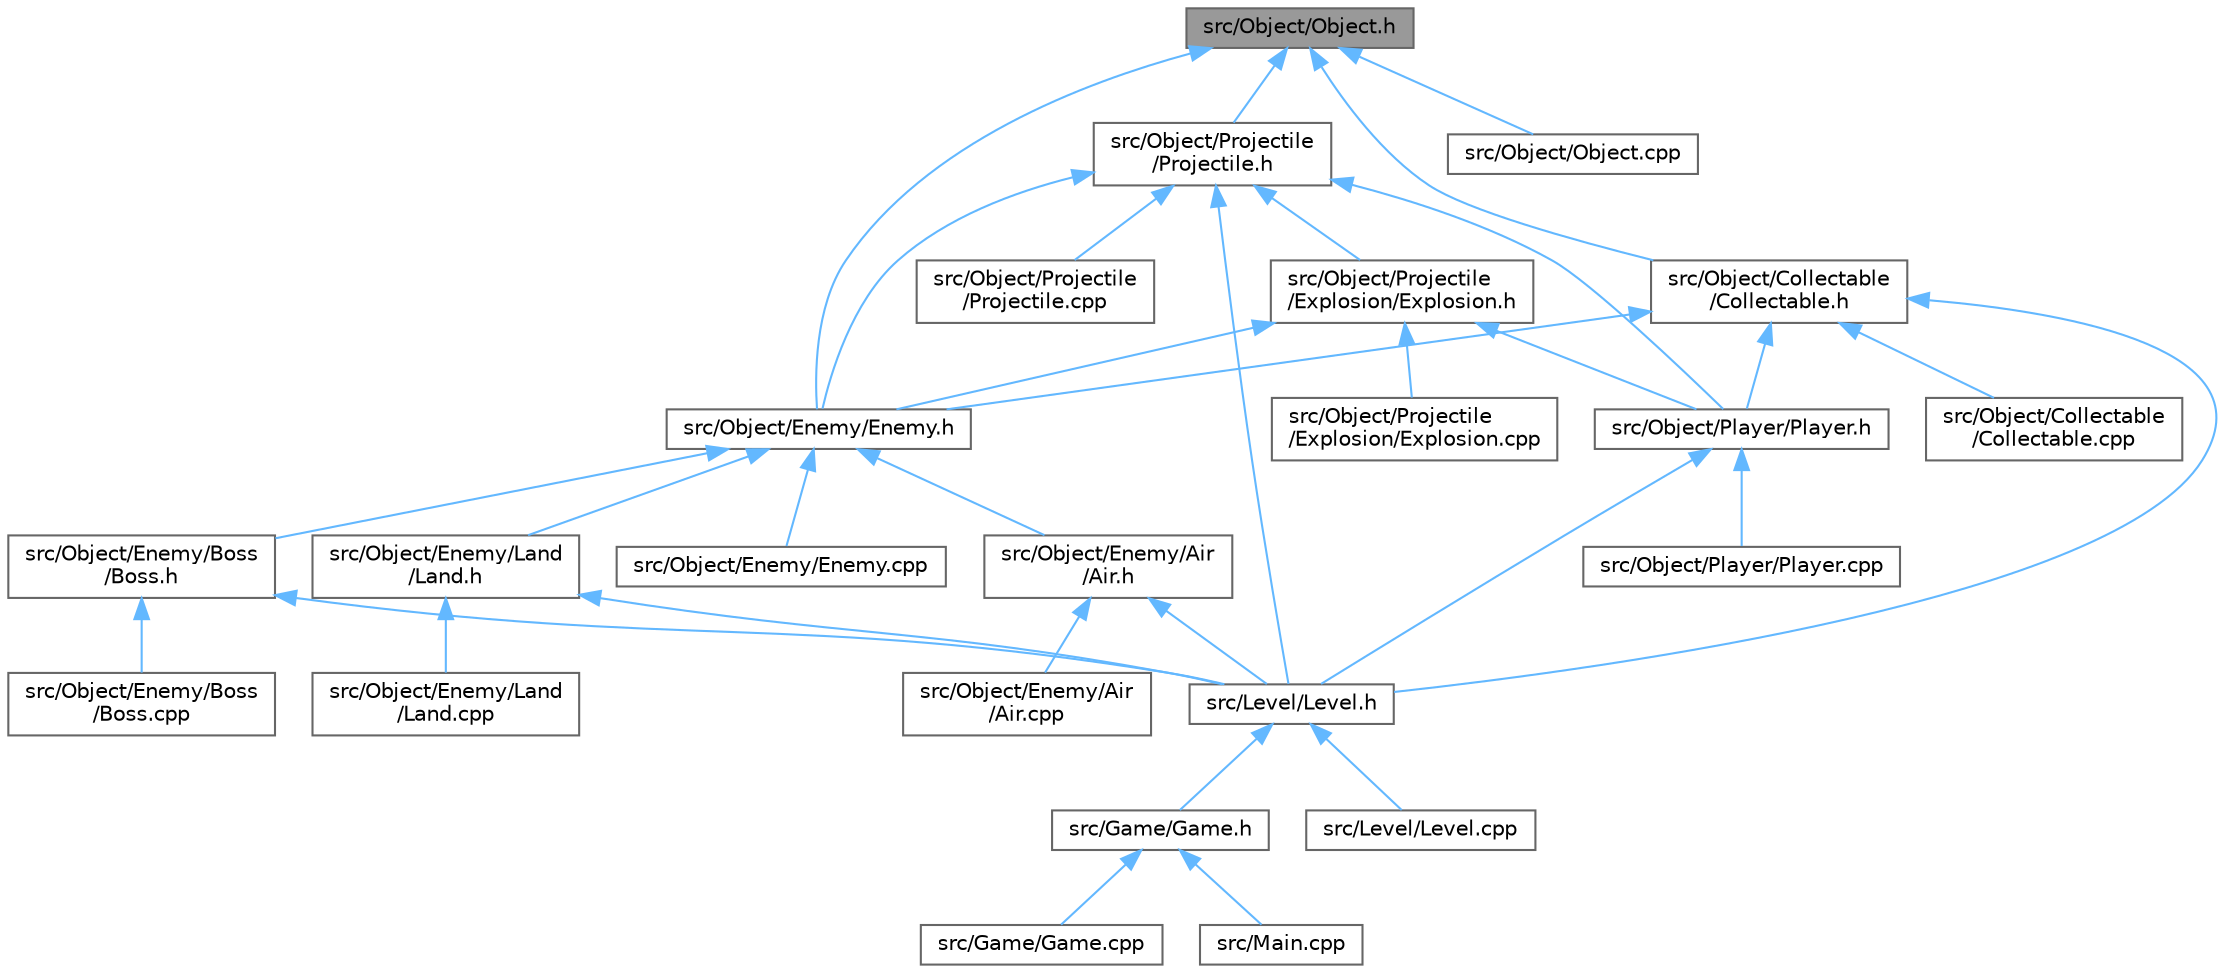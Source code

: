 digraph "src/Object/Object.h"
{
 // LATEX_PDF_SIZE
  bgcolor="transparent";
  edge [fontname=Helvetica,fontsize=10,labelfontname=Helvetica,labelfontsize=10];
  node [fontname=Helvetica,fontsize=10,shape=box,height=0.2,width=0.4];
  Node1 [id="Node000001",label="src/Object/Object.h",height=0.2,width=0.4,color="gray40", fillcolor="grey60", style="filled", fontcolor="black",tooltip=" "];
  Node1 -> Node2 [id="edge33_Node000001_Node000002",dir="back",color="steelblue1",style="solid",tooltip=" "];
  Node2 [id="Node000002",label="src/Object/Collectable\l/Collectable.h",height=0.2,width=0.4,color="grey40", fillcolor="white", style="filled",URL="$_collectable_8h.html",tooltip=" "];
  Node2 -> Node3 [id="edge34_Node000002_Node000003",dir="back",color="steelblue1",style="solid",tooltip=" "];
  Node3 [id="Node000003",label="src/Level/Level.h",height=0.2,width=0.4,color="grey40", fillcolor="white", style="filled",URL="$_level_8h.html",tooltip=" "];
  Node3 -> Node4 [id="edge35_Node000003_Node000004",dir="back",color="steelblue1",style="solid",tooltip=" "];
  Node4 [id="Node000004",label="src/Game/Game.h",height=0.2,width=0.4,color="grey40", fillcolor="white", style="filled",URL="$_game_8h.html",tooltip=" "];
  Node4 -> Node5 [id="edge36_Node000004_Node000005",dir="back",color="steelblue1",style="solid",tooltip=" "];
  Node5 [id="Node000005",label="src/Game/Game.cpp",height=0.2,width=0.4,color="grey40", fillcolor="white", style="filled",URL="$_game_8cpp.html",tooltip=" "];
  Node4 -> Node6 [id="edge37_Node000004_Node000006",dir="back",color="steelblue1",style="solid",tooltip=" "];
  Node6 [id="Node000006",label="src/Main.cpp",height=0.2,width=0.4,color="grey40", fillcolor="white", style="filled",URL="$_main_8cpp.html",tooltip=" "];
  Node3 -> Node7 [id="edge38_Node000003_Node000007",dir="back",color="steelblue1",style="solid",tooltip=" "];
  Node7 [id="Node000007",label="src/Level/Level.cpp",height=0.2,width=0.4,color="grey40", fillcolor="white", style="filled",URL="$_level_8cpp.html",tooltip=" "];
  Node2 -> Node8 [id="edge39_Node000002_Node000008",dir="back",color="steelblue1",style="solid",tooltip=" "];
  Node8 [id="Node000008",label="src/Object/Collectable\l/Collectable.cpp",height=0.2,width=0.4,color="grey40", fillcolor="white", style="filled",URL="$_collectable_8cpp.html",tooltip=" "];
  Node2 -> Node9 [id="edge40_Node000002_Node000009",dir="back",color="steelblue1",style="solid",tooltip=" "];
  Node9 [id="Node000009",label="src/Object/Enemy/Enemy.h",height=0.2,width=0.4,color="grey40", fillcolor="white", style="filled",URL="$_enemy_8h.html",tooltip=" "];
  Node9 -> Node10 [id="edge41_Node000009_Node000010",dir="back",color="steelblue1",style="solid",tooltip=" "];
  Node10 [id="Node000010",label="src/Object/Enemy/Air\l/Air.h",height=0.2,width=0.4,color="grey40", fillcolor="white", style="filled",URL="$_air_8h.html",tooltip=" "];
  Node10 -> Node3 [id="edge42_Node000010_Node000003",dir="back",color="steelblue1",style="solid",tooltip=" "];
  Node10 -> Node11 [id="edge43_Node000010_Node000011",dir="back",color="steelblue1",style="solid",tooltip=" "];
  Node11 [id="Node000011",label="src/Object/Enemy/Air\l/Air.cpp",height=0.2,width=0.4,color="grey40", fillcolor="white", style="filled",URL="$_air_8cpp.html",tooltip=" "];
  Node9 -> Node12 [id="edge44_Node000009_Node000012",dir="back",color="steelblue1",style="solid",tooltip=" "];
  Node12 [id="Node000012",label="src/Object/Enemy/Boss\l/Boss.h",height=0.2,width=0.4,color="grey40", fillcolor="white", style="filled",URL="$_boss_8h.html",tooltip=" "];
  Node12 -> Node3 [id="edge45_Node000012_Node000003",dir="back",color="steelblue1",style="solid",tooltip=" "];
  Node12 -> Node13 [id="edge46_Node000012_Node000013",dir="back",color="steelblue1",style="solid",tooltip=" "];
  Node13 [id="Node000013",label="src/Object/Enemy/Boss\l/Boss.cpp",height=0.2,width=0.4,color="grey40", fillcolor="white", style="filled",URL="$_boss_8cpp.html",tooltip=" "];
  Node9 -> Node14 [id="edge47_Node000009_Node000014",dir="back",color="steelblue1",style="solid",tooltip=" "];
  Node14 [id="Node000014",label="src/Object/Enemy/Enemy.cpp",height=0.2,width=0.4,color="grey40", fillcolor="white", style="filled",URL="$_enemy_8cpp.html",tooltip=" "];
  Node9 -> Node15 [id="edge48_Node000009_Node000015",dir="back",color="steelblue1",style="solid",tooltip=" "];
  Node15 [id="Node000015",label="src/Object/Enemy/Land\l/Land.h",height=0.2,width=0.4,color="grey40", fillcolor="white", style="filled",URL="$_land_8h.html",tooltip=" "];
  Node15 -> Node3 [id="edge49_Node000015_Node000003",dir="back",color="steelblue1",style="solid",tooltip=" "];
  Node15 -> Node16 [id="edge50_Node000015_Node000016",dir="back",color="steelblue1",style="solid",tooltip=" "];
  Node16 [id="Node000016",label="src/Object/Enemy/Land\l/Land.cpp",height=0.2,width=0.4,color="grey40", fillcolor="white", style="filled",URL="$_land_8cpp.html",tooltip=" "];
  Node2 -> Node17 [id="edge51_Node000002_Node000017",dir="back",color="steelblue1",style="solid",tooltip=" "];
  Node17 [id="Node000017",label="src/Object/Player/Player.h",height=0.2,width=0.4,color="grey40", fillcolor="white", style="filled",URL="$_object_2_player_2_player_8h.html",tooltip=" "];
  Node17 -> Node3 [id="edge52_Node000017_Node000003",dir="back",color="steelblue1",style="solid",tooltip=" "];
  Node17 -> Node18 [id="edge53_Node000017_Node000018",dir="back",color="steelblue1",style="solid",tooltip=" "];
  Node18 [id="Node000018",label="src/Object/Player/Player.cpp",height=0.2,width=0.4,color="grey40", fillcolor="white", style="filled",URL="$_object_2_player_2_player_8cpp.html",tooltip=" "];
  Node1 -> Node9 [id="edge54_Node000001_Node000009",dir="back",color="steelblue1",style="solid",tooltip=" "];
  Node1 -> Node19 [id="edge55_Node000001_Node000019",dir="back",color="steelblue1",style="solid",tooltip=" "];
  Node19 [id="Node000019",label="src/Object/Object.cpp",height=0.2,width=0.4,color="grey40", fillcolor="white", style="filled",URL="$_object_8cpp.html",tooltip=" "];
  Node1 -> Node20 [id="edge56_Node000001_Node000020",dir="back",color="steelblue1",style="solid",tooltip=" "];
  Node20 [id="Node000020",label="src/Object/Projectile\l/Projectile.h",height=0.2,width=0.4,color="grey40", fillcolor="white", style="filled",URL="$_projectile_8h.html",tooltip=" "];
  Node20 -> Node3 [id="edge57_Node000020_Node000003",dir="back",color="steelblue1",style="solid",tooltip=" "];
  Node20 -> Node9 [id="edge58_Node000020_Node000009",dir="back",color="steelblue1",style="solid",tooltip=" "];
  Node20 -> Node17 [id="edge59_Node000020_Node000017",dir="back",color="steelblue1",style="solid",tooltip=" "];
  Node20 -> Node21 [id="edge60_Node000020_Node000021",dir="back",color="steelblue1",style="solid",tooltip=" "];
  Node21 [id="Node000021",label="src/Object/Projectile\l/Explosion/Explosion.h",height=0.2,width=0.4,color="grey40", fillcolor="white", style="filled",URL="$_explosion_8h.html",tooltip=" "];
  Node21 -> Node9 [id="edge61_Node000021_Node000009",dir="back",color="steelblue1",style="solid",tooltip=" "];
  Node21 -> Node17 [id="edge62_Node000021_Node000017",dir="back",color="steelblue1",style="solid",tooltip=" "];
  Node21 -> Node22 [id="edge63_Node000021_Node000022",dir="back",color="steelblue1",style="solid",tooltip=" "];
  Node22 [id="Node000022",label="src/Object/Projectile\l/Explosion/Explosion.cpp",height=0.2,width=0.4,color="grey40", fillcolor="white", style="filled",URL="$_explosion_8cpp.html",tooltip=" "];
  Node20 -> Node23 [id="edge64_Node000020_Node000023",dir="back",color="steelblue1",style="solid",tooltip=" "];
  Node23 [id="Node000023",label="src/Object/Projectile\l/Projectile.cpp",height=0.2,width=0.4,color="grey40", fillcolor="white", style="filled",URL="$_projectile_8cpp.html",tooltip=" "];
}
